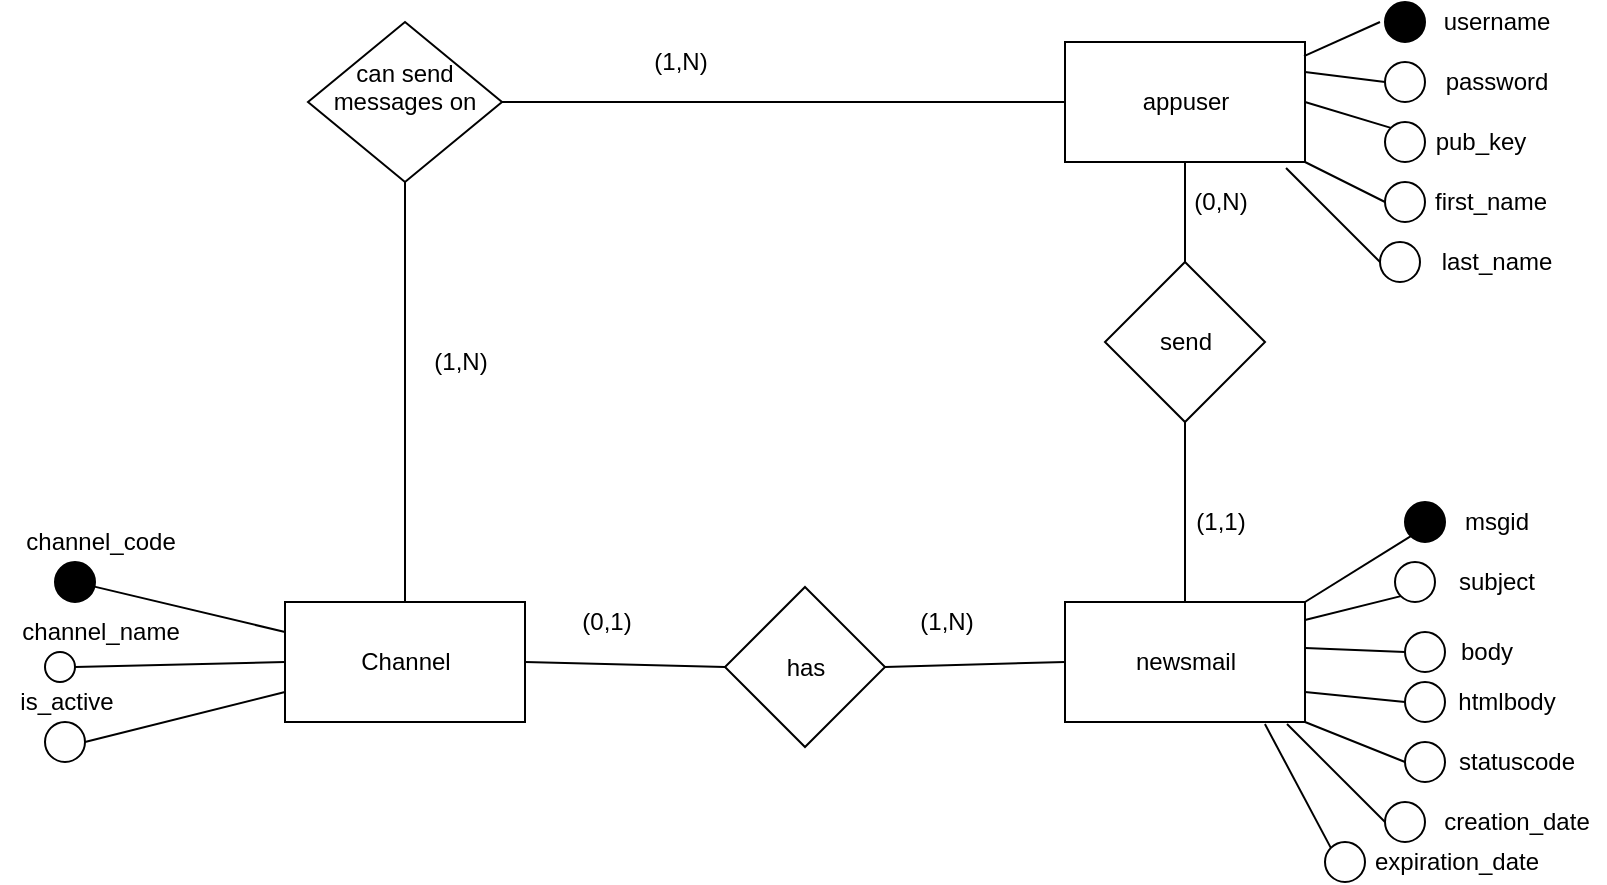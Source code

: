 <mxfile version="15.6.6" type="device"><diagram id="ebVxLZooGTtuC70QqObN" name="Page-1"><mxGraphModel dx="796" dy="481" grid="1" gridSize="10" guides="1" tooltips="1" connect="1" arrows="1" fold="1" page="1" pageScale="1" pageWidth="827" pageHeight="1169" math="0" shadow="0"><root><mxCell id="0"/><mxCell id="1" parent="0"/><mxCell id="RwBpoUnzYTCEHt-3rA9y-1" value="Channel" style="rounded=0;whiteSpace=wrap;html=1;" parent="1" vertex="1"><mxGeometry x="142.5" y="580" width="120" height="60" as="geometry"/></mxCell><mxCell id="RwBpoUnzYTCEHt-3rA9y-2" value="" style="ellipse;whiteSpace=wrap;html=1;fillColor=#000000;" parent="1" vertex="1"><mxGeometry x="27.5" y="560" width="20" height="20" as="geometry"/></mxCell><mxCell id="RwBpoUnzYTCEHt-3rA9y-3" value="channel_code" style="text;html=1;align=center;verticalAlign=middle;resizable=0;points=[];autosize=1;strokeColor=none;fillColor=none;" parent="1" vertex="1"><mxGeometry x="5" y="540" width="90" height="20" as="geometry"/></mxCell><mxCell id="RwBpoUnzYTCEHt-3rA9y-5" value="" style="endArrow=none;html=1;rounded=0;entryX=0;entryY=0.25;entryDx=0;entryDy=0;" parent="1" source="RwBpoUnzYTCEHt-3rA9y-2" target="RwBpoUnzYTCEHt-3rA9y-1" edge="1"><mxGeometry width="50" height="50" relative="1" as="geometry"><mxPoint x="382.5" y="810" as="sourcePoint"/><mxPoint x="122.5" y="660" as="targetPoint"/><Array as="points"/></mxGeometry></mxCell><mxCell id="RwBpoUnzYTCEHt-3rA9y-6" value="" style="ellipse;whiteSpace=wrap;html=1;aspect=fixed;fillColor=none;" parent="1" vertex="1"><mxGeometry x="22.5" y="605" width="15" height="15" as="geometry"/></mxCell><mxCell id="RwBpoUnzYTCEHt-3rA9y-7" value="" style="endArrow=none;html=1;rounded=0;exitX=1;exitY=0.5;exitDx=0;exitDy=0;entryX=0;entryY=0.5;entryDx=0;entryDy=0;" parent="1" source="RwBpoUnzYTCEHt-3rA9y-6" target="RwBpoUnzYTCEHt-3rA9y-1" edge="1"><mxGeometry width="50" height="50" relative="1" as="geometry"><mxPoint x="382.5" y="750" as="sourcePoint"/><mxPoint x="432.5" y="700" as="targetPoint"/></mxGeometry></mxCell><mxCell id="RwBpoUnzYTCEHt-3rA9y-8" value="channel_name" style="text;html=1;align=center;verticalAlign=middle;resizable=0;points=[];autosize=1;strokeColor=none;fillColor=none;" parent="1" vertex="1"><mxGeometry y="585" width="100" height="20" as="geometry"/></mxCell><mxCell id="RwBpoUnzYTCEHt-3rA9y-10" value="" style="ellipse;whiteSpace=wrap;html=1;aspect=fixed;fillColor=none;" parent="1" vertex="1"><mxGeometry x="22.5" y="640" width="20" height="20" as="geometry"/></mxCell><mxCell id="RwBpoUnzYTCEHt-3rA9y-13" value="" style="endArrow=none;html=1;rounded=0;exitX=1;exitY=0.5;exitDx=0;exitDy=0;entryX=0;entryY=0.75;entryDx=0;entryDy=0;" parent="1" source="RwBpoUnzYTCEHt-3rA9y-10" target="RwBpoUnzYTCEHt-3rA9y-1" edge="1"><mxGeometry width="50" height="50" relative="1" as="geometry"><mxPoint x="382.5" y="750" as="sourcePoint"/><mxPoint x="432.5" y="700" as="targetPoint"/></mxGeometry></mxCell><mxCell id="RwBpoUnzYTCEHt-3rA9y-14" value="is_active" style="text;html=1;align=center;verticalAlign=middle;resizable=0;points=[];autosize=1;strokeColor=none;fillColor=none;" parent="1" vertex="1"><mxGeometry x="2.5" y="620" width="60" height="20" as="geometry"/></mxCell><mxCell id="RwBpoUnzYTCEHt-3rA9y-15" value="newsmail" style="rounded=0;whiteSpace=wrap;html=1;fillColor=none;" parent="1" vertex="1"><mxGeometry x="532.5" y="580" width="120" height="60" as="geometry"/></mxCell><mxCell id="RwBpoUnzYTCEHt-3rA9y-16" value="" style="ellipse;whiteSpace=wrap;html=1;fillColor=#000000;" parent="1" vertex="1"><mxGeometry x="702.5" y="530" width="20" height="20" as="geometry"/></mxCell><mxCell id="RwBpoUnzYTCEHt-3rA9y-17" value="" style="endArrow=none;html=1;rounded=0;exitX=0;exitY=1;exitDx=0;exitDy=0;entryX=1;entryY=0;entryDx=0;entryDy=0;" parent="1" source="RwBpoUnzYTCEHt-3rA9y-16" target="RwBpoUnzYTCEHt-3rA9y-15" edge="1"><mxGeometry width="50" height="50" relative="1" as="geometry"><mxPoint x="422.5" y="750" as="sourcePoint"/><mxPoint x="472.5" y="700" as="targetPoint"/></mxGeometry></mxCell><mxCell id="RwBpoUnzYTCEHt-3rA9y-18" value="msgid" style="text;html=1;align=center;verticalAlign=middle;resizable=0;points=[];autosize=1;strokeColor=none;fillColor=none;" parent="1" vertex="1"><mxGeometry x="722.5" y="530" width="50" height="20" as="geometry"/></mxCell><mxCell id="RwBpoUnzYTCEHt-3rA9y-19" value="" style="ellipse;whiteSpace=wrap;html=1;aspect=fixed;fillColor=none;" parent="1" vertex="1"><mxGeometry x="697.5" y="560" width="20" height="20" as="geometry"/></mxCell><mxCell id="RwBpoUnzYTCEHt-3rA9y-20" value="" style="endArrow=none;html=1;rounded=0;exitX=0;exitY=1;exitDx=0;exitDy=0;entryX=1;entryY=0.15;entryDx=0;entryDy=0;entryPerimeter=0;" parent="1" source="RwBpoUnzYTCEHt-3rA9y-19" target="RwBpoUnzYTCEHt-3rA9y-15" edge="1"><mxGeometry width="50" height="50" relative="1" as="geometry"><mxPoint x="422.5" y="750" as="sourcePoint"/><mxPoint x="472.5" y="700" as="targetPoint"/></mxGeometry></mxCell><mxCell id="RwBpoUnzYTCEHt-3rA9y-21" value="subject" style="text;html=1;align=center;verticalAlign=middle;resizable=0;points=[];autosize=1;strokeColor=none;fillColor=none;" parent="1" vertex="1"><mxGeometry x="717.5" y="560" width="60" height="20" as="geometry"/></mxCell><mxCell id="RwBpoUnzYTCEHt-3rA9y-25" value="" style="ellipse;whiteSpace=wrap;html=1;aspect=fixed;fillColor=none;" parent="1" vertex="1"><mxGeometry x="702.5" y="595" width="20" height="20" as="geometry"/></mxCell><mxCell id="RwBpoUnzYTCEHt-3rA9y-26" value="" style="endArrow=none;html=1;rounded=0;exitX=1;exitY=0.383;exitDx=0;exitDy=0;entryX=0;entryY=0.5;entryDx=0;entryDy=0;exitPerimeter=0;" parent="1" source="RwBpoUnzYTCEHt-3rA9y-15" target="RwBpoUnzYTCEHt-3rA9y-25" edge="1"><mxGeometry width="50" height="50" relative="1" as="geometry"><mxPoint x="422.5" y="750" as="sourcePoint"/><mxPoint x="472.5" y="700" as="targetPoint"/></mxGeometry></mxCell><mxCell id="RwBpoUnzYTCEHt-3rA9y-27" value="body" style="text;html=1;align=center;verticalAlign=middle;resizable=0;points=[];autosize=1;strokeColor=none;fillColor=none;" parent="1" vertex="1"><mxGeometry x="722.5" y="595" width="40" height="20" as="geometry"/></mxCell><mxCell id="RwBpoUnzYTCEHt-3rA9y-28" value="" style="ellipse;whiteSpace=wrap;html=1;aspect=fixed;fillColor=none;" parent="1" vertex="1"><mxGeometry x="702.5" y="620" width="20" height="20" as="geometry"/></mxCell><mxCell id="RwBpoUnzYTCEHt-3rA9y-29" value="" style="endArrow=none;html=1;rounded=0;exitX=1;exitY=0.75;exitDx=0;exitDy=0;entryX=0;entryY=0.5;entryDx=0;entryDy=0;" parent="1" source="RwBpoUnzYTCEHt-3rA9y-15" target="RwBpoUnzYTCEHt-3rA9y-28" edge="1"><mxGeometry width="50" height="50" relative="1" as="geometry"><mxPoint x="422.5" y="750" as="sourcePoint"/><mxPoint x="472.5" y="700" as="targetPoint"/></mxGeometry></mxCell><mxCell id="RwBpoUnzYTCEHt-3rA9y-30" value="htmlbody" style="text;html=1;align=center;verticalAlign=middle;resizable=0;points=[];autosize=1;strokeColor=none;fillColor=none;" parent="1" vertex="1"><mxGeometry x="717.5" y="620" width="70" height="20" as="geometry"/></mxCell><mxCell id="RwBpoUnzYTCEHt-3rA9y-39" value="" style="ellipse;whiteSpace=wrap;html=1;fillColor=none;" parent="1" vertex="1"><mxGeometry x="702.5" y="650" width="20" height="20" as="geometry"/></mxCell><mxCell id="RwBpoUnzYTCEHt-3rA9y-40" value="" style="endArrow=none;html=1;rounded=0;exitX=0;exitY=0.5;exitDx=0;exitDy=0;entryX=1;entryY=1;entryDx=0;entryDy=0;" parent="1" source="RwBpoUnzYTCEHt-3rA9y-39" target="RwBpoUnzYTCEHt-3rA9y-15" edge="1"><mxGeometry width="50" height="50" relative="1" as="geometry"><mxPoint x="422.5" y="680" as="sourcePoint"/><mxPoint x="472.5" y="630" as="targetPoint"/></mxGeometry></mxCell><mxCell id="RwBpoUnzYTCEHt-3rA9y-41" value="statuscode" style="text;html=1;align=center;verticalAlign=middle;resizable=0;points=[];autosize=1;strokeColor=none;fillColor=none;" parent="1" vertex="1"><mxGeometry x="717.5" y="650" width="80" height="20" as="geometry"/></mxCell><mxCell id="RwBpoUnzYTCEHt-3rA9y-42" value="" style="ellipse;whiteSpace=wrap;html=1;aspect=fixed;fillColor=none;" parent="1" vertex="1"><mxGeometry x="692.5" y="680" width="20" height="20" as="geometry"/></mxCell><mxCell id="RwBpoUnzYTCEHt-3rA9y-43" value="" style="endArrow=none;html=1;rounded=0;exitX=0;exitY=0.5;exitDx=0;exitDy=0;entryX=0.925;entryY=1.017;entryDx=0;entryDy=0;entryPerimeter=0;" parent="1" source="RwBpoUnzYTCEHt-3rA9y-42" target="RwBpoUnzYTCEHt-3rA9y-15" edge="1"><mxGeometry width="50" height="50" relative="1" as="geometry"><mxPoint x="422.5" y="680" as="sourcePoint"/><mxPoint x="472.5" y="630" as="targetPoint"/></mxGeometry></mxCell><mxCell id="RwBpoUnzYTCEHt-3rA9y-44" value="creation_date" style="text;html=1;align=center;verticalAlign=middle;resizable=0;points=[];autosize=1;strokeColor=none;fillColor=none;" parent="1" vertex="1"><mxGeometry x="712.5" y="680" width="90" height="20" as="geometry"/></mxCell><mxCell id="RwBpoUnzYTCEHt-3rA9y-45" value="" style="ellipse;whiteSpace=wrap;html=1;aspect=fixed;fillColor=none;" parent="1" vertex="1"><mxGeometry x="662.5" y="700" width="20" height="20" as="geometry"/></mxCell><mxCell id="RwBpoUnzYTCEHt-3rA9y-46" value="" style="endArrow=none;html=1;rounded=0;exitX=0;exitY=0;exitDx=0;exitDy=0;entryX=0.833;entryY=1.017;entryDx=0;entryDy=0;entryPerimeter=0;" parent="1" source="RwBpoUnzYTCEHt-3rA9y-45" target="RwBpoUnzYTCEHt-3rA9y-15" edge="1"><mxGeometry width="50" height="50" relative="1" as="geometry"><mxPoint x="422.5" y="730" as="sourcePoint"/><mxPoint x="472.5" y="680" as="targetPoint"/></mxGeometry></mxCell><mxCell id="RwBpoUnzYTCEHt-3rA9y-47" value="expiration_date" style="text;html=1;align=center;verticalAlign=middle;resizable=0;points=[];autosize=1;strokeColor=none;fillColor=none;" parent="1" vertex="1"><mxGeometry x="677.5" y="700" width="100" height="20" as="geometry"/></mxCell><mxCell id="RwBpoUnzYTCEHt-3rA9y-48" value="has" style="rhombus;whiteSpace=wrap;html=1;fillColor=none;" parent="1" vertex="1"><mxGeometry x="362.5" y="572.5" width="80" height="80" as="geometry"/></mxCell><mxCell id="RwBpoUnzYTCEHt-3rA9y-49" value="" style="endArrow=none;html=1;rounded=0;exitX=1;exitY=0.5;exitDx=0;exitDy=0;entryX=0;entryY=0.5;entryDx=0;entryDy=0;" parent="1" source="RwBpoUnzYTCEHt-3rA9y-1" target="RwBpoUnzYTCEHt-3rA9y-48" edge="1"><mxGeometry width="50" height="50" relative="1" as="geometry"><mxPoint x="422.5" y="730" as="sourcePoint"/><mxPoint x="472.5" y="680" as="targetPoint"/></mxGeometry></mxCell><mxCell id="RwBpoUnzYTCEHt-3rA9y-50" value="(0,1)" style="text;html=1;align=center;verticalAlign=middle;resizable=0;points=[];autosize=1;strokeColor=none;fillColor=none;" parent="1" vertex="1"><mxGeometry x="282.5" y="580" width="40" height="20" as="geometry"/></mxCell><mxCell id="RwBpoUnzYTCEHt-3rA9y-51" value="" style="endArrow=none;html=1;rounded=0;exitX=0;exitY=0.5;exitDx=0;exitDy=0;entryX=1;entryY=0.5;entryDx=0;entryDy=0;" parent="1" source="RwBpoUnzYTCEHt-3rA9y-15" target="RwBpoUnzYTCEHt-3rA9y-48" edge="1"><mxGeometry width="50" height="50" relative="1" as="geometry"><mxPoint x="422.5" y="730" as="sourcePoint"/><mxPoint x="472.5" y="680" as="targetPoint"/></mxGeometry></mxCell><mxCell id="RwBpoUnzYTCEHt-3rA9y-52" value="(1,N)" style="text;html=1;align=center;verticalAlign=middle;resizable=0;points=[];autosize=1;strokeColor=none;fillColor=none;" parent="1" vertex="1"><mxGeometry x="452.5" y="580" width="40" height="20" as="geometry"/></mxCell><mxCell id="RwBpoUnzYTCEHt-3rA9y-60" value="appuser" style="rounded=0;whiteSpace=wrap;html=1;fillColor=none;" parent="1" vertex="1"><mxGeometry x="532.5" y="300" width="120" height="60" as="geometry"/></mxCell><mxCell id="RwBpoUnzYTCEHt-3rA9y-61" value="" style="ellipse;whiteSpace=wrap;html=1;aspect=fixed;fillColor=#000000;" parent="1" vertex="1"><mxGeometry x="692.5" y="280" width="20" height="20" as="geometry"/></mxCell><mxCell id="RwBpoUnzYTCEHt-3rA9y-62" value="" style="endArrow=none;html=1;rounded=0;entryX=0.996;entryY=0.117;entryDx=0;entryDy=0;entryPerimeter=0;" parent="1" target="RwBpoUnzYTCEHt-3rA9y-60" edge="1"><mxGeometry width="50" height="50" relative="1" as="geometry"><mxPoint x="690" y="290" as="sourcePoint"/><mxPoint x="539.5" y="300" as="targetPoint"/></mxGeometry></mxCell><mxCell id="RwBpoUnzYTCEHt-3rA9y-63" value="username" style="text;html=1;align=center;verticalAlign=middle;resizable=0;points=[];autosize=1;strokeColor=none;fillColor=none;" parent="1" vertex="1"><mxGeometry x="712.5" y="280" width="70" height="20" as="geometry"/></mxCell><mxCell id="RwBpoUnzYTCEHt-3rA9y-67" value="" style="ellipse;whiteSpace=wrap;html=1;aspect=fixed;fillColor=none;" parent="1" vertex="1"><mxGeometry x="692.5" y="310" width="20" height="20" as="geometry"/></mxCell><mxCell id="RwBpoUnzYTCEHt-3rA9y-68" value="" style="endArrow=none;html=1;rounded=0;exitX=0;exitY=0.5;exitDx=0;exitDy=0;entryX=1;entryY=0.25;entryDx=0;entryDy=0;" parent="1" source="RwBpoUnzYTCEHt-3rA9y-67" target="RwBpoUnzYTCEHt-3rA9y-60" edge="1"><mxGeometry width="50" height="50" relative="1" as="geometry"><mxPoint x="639.5" y="250" as="sourcePoint"/><mxPoint x="459.5" y="440" as="targetPoint"/></mxGeometry></mxCell><mxCell id="RwBpoUnzYTCEHt-3rA9y-69" value="password" style="text;html=1;align=center;verticalAlign=middle;resizable=0;points=[];autosize=1;strokeColor=none;fillColor=none;" parent="1" vertex="1"><mxGeometry x="712.5" y="310" width="70" height="20" as="geometry"/></mxCell><mxCell id="RwBpoUnzYTCEHt-3rA9y-70" value="send" style="rhombus;whiteSpace=wrap;html=1;fillColor=none;" parent="1" vertex="1"><mxGeometry x="552.5" y="410" width="80" height="80" as="geometry"/></mxCell><mxCell id="RwBpoUnzYTCEHt-3rA9y-71" value="" style="endArrow=none;html=1;rounded=0;exitX=0.5;exitY=1;exitDx=0;exitDy=0;entryX=0.5;entryY=0;entryDx=0;entryDy=0;" parent="1" source="RwBpoUnzYTCEHt-3rA9y-70" target="RwBpoUnzYTCEHt-3rA9y-15" edge="1"><mxGeometry width="50" height="50" relative="1" as="geometry"><mxPoint x="409.5" y="590" as="sourcePoint"/><mxPoint x="459.5" y="540" as="targetPoint"/></mxGeometry></mxCell><mxCell id="RwBpoUnzYTCEHt-3rA9y-72" value="" style="endArrow=none;html=1;rounded=0;exitX=0.5;exitY=1;exitDx=0;exitDy=0;" parent="1" source="RwBpoUnzYTCEHt-3rA9y-60" target="RwBpoUnzYTCEHt-3rA9y-70" edge="1"><mxGeometry width="50" height="50" relative="1" as="geometry"><mxPoint x="409.5" y="590" as="sourcePoint"/><mxPoint x="459.5" y="540" as="targetPoint"/></mxGeometry></mxCell><mxCell id="RwBpoUnzYTCEHt-3rA9y-73" value="&lt;div&gt;(0,N)&lt;/div&gt;" style="text;html=1;align=center;verticalAlign=middle;resizable=0;points=[];autosize=1;strokeColor=none;fillColor=none;" parent="1" vertex="1"><mxGeometry x="589.5" y="370" width="40" height="20" as="geometry"/></mxCell><mxCell id="RwBpoUnzYTCEHt-3rA9y-74" value="(1,1)" style="text;html=1;align=center;verticalAlign=middle;resizable=0;points=[];autosize=1;strokeColor=none;fillColor=none;" parent="1" vertex="1"><mxGeometry x="589.5" y="530" width="40" height="20" as="geometry"/></mxCell><mxCell id="RwBpoUnzYTCEHt-3rA9y-101" value="&lt;div&gt;can send messages on&lt;/div&gt;&lt;div&gt;&lt;br&gt;&lt;/div&gt;" style="rhombus;whiteSpace=wrap;html=1;fillColor=none;" parent="1" vertex="1"><mxGeometry x="154" y="290" width="97" height="80" as="geometry"/></mxCell><mxCell id="RwBpoUnzYTCEHt-3rA9y-104" value="" style="endArrow=none;html=1;rounded=0;exitX=1;exitY=0.5;exitDx=0;exitDy=0;entryX=0;entryY=0.5;entryDx=0;entryDy=0;" parent="1" source="RwBpoUnzYTCEHt-3rA9y-101" target="RwBpoUnzYTCEHt-3rA9y-60" edge="1"><mxGeometry width="50" height="50" relative="1" as="geometry"><mxPoint x="409.5" y="530" as="sourcePoint"/><mxPoint x="459.5" y="480" as="targetPoint"/></mxGeometry></mxCell><mxCell id="RwBpoUnzYTCEHt-3rA9y-106" value="" style="endArrow=none;html=1;rounded=0;exitX=0.5;exitY=1;exitDx=0;exitDy=0;entryX=0.5;entryY=0;entryDx=0;entryDy=0;" parent="1" source="RwBpoUnzYTCEHt-3rA9y-101" target="RwBpoUnzYTCEHt-3rA9y-1" edge="1"><mxGeometry width="50" height="50" relative="1" as="geometry"><mxPoint x="409.5" y="530" as="sourcePoint"/><mxPoint x="459.5" y="480" as="targetPoint"/></mxGeometry></mxCell><mxCell id="RwBpoUnzYTCEHt-3rA9y-107" value="(1,N)" style="text;html=1;align=center;verticalAlign=middle;resizable=0;points=[];autosize=1;strokeColor=none;fillColor=none;" parent="1" vertex="1"><mxGeometry x="319.5" y="300" width="40" height="20" as="geometry"/></mxCell><mxCell id="RwBpoUnzYTCEHt-3rA9y-108" value="(1,N)" style="text;html=1;align=center;verticalAlign=middle;resizable=0;points=[];autosize=1;strokeColor=none;fillColor=none;" parent="1" vertex="1"><mxGeometry x="209.5" y="450" width="40" height="20" as="geometry"/></mxCell><mxCell id="TZ32PRpcGcA42I-R8MZV-19" value="" style="ellipse;whiteSpace=wrap;html=1;aspect=fixed;" parent="1" vertex="1"><mxGeometry x="692.5" y="340" width="20" height="20" as="geometry"/></mxCell><mxCell id="TZ32PRpcGcA42I-R8MZV-20" value="" style="endArrow=none;html=1;rounded=0;entryX=1;entryY=0.5;entryDx=0;entryDy=0;exitX=0;exitY=0;exitDx=0;exitDy=0;" parent="1" source="TZ32PRpcGcA42I-R8MZV-19" target="RwBpoUnzYTCEHt-3rA9y-60" edge="1"><mxGeometry width="50" height="50" relative="1" as="geometry"><mxPoint x="690" y="340" as="sourcePoint"/><mxPoint x="660" y="220" as="targetPoint"/></mxGeometry></mxCell><mxCell id="TZ32PRpcGcA42I-R8MZV-21" value="&lt;div&gt;pub_key&lt;/div&gt;" style="text;html=1;align=center;verticalAlign=middle;resizable=0;points=[];autosize=1;strokeColor=none;fillColor=none;" parent="1" vertex="1"><mxGeometry x="710" y="340" width="60" height="20" as="geometry"/></mxCell><mxCell id="TZ32PRpcGcA42I-R8MZV-22" value="" style="ellipse;whiteSpace=wrap;html=1;aspect=fixed;" parent="1" vertex="1"><mxGeometry x="692.5" y="370" width="20" height="20" as="geometry"/></mxCell><mxCell id="TZ32PRpcGcA42I-R8MZV-23" value="" style="endArrow=none;html=1;rounded=0;exitX=0;exitY=0.5;exitDx=0;exitDy=0;entryX=1;entryY=1;entryDx=0;entryDy=0;" parent="1" source="TZ32PRpcGcA42I-R8MZV-22" target="RwBpoUnzYTCEHt-3rA9y-60" edge="1"><mxGeometry width="50" height="50" relative="1" as="geometry"><mxPoint x="610" y="270" as="sourcePoint"/><mxPoint x="660" y="220" as="targetPoint"/></mxGeometry></mxCell><mxCell id="TZ32PRpcGcA42I-R8MZV-24" value="first_name" style="text;html=1;align=center;verticalAlign=middle;resizable=0;points=[];autosize=1;strokeColor=none;fillColor=none;" parent="1" vertex="1"><mxGeometry x="710" y="370" width="70" height="20" as="geometry"/></mxCell><mxCell id="TZ32PRpcGcA42I-R8MZV-26" value="" style="ellipse;whiteSpace=wrap;html=1;aspect=fixed;" parent="1" vertex="1"><mxGeometry x="690" y="400" width="20" height="20" as="geometry"/></mxCell><mxCell id="TZ32PRpcGcA42I-R8MZV-27" value="" style="endArrow=none;html=1;rounded=0;exitX=0;exitY=0.5;exitDx=0;exitDy=0;entryX=0.921;entryY=1.05;entryDx=0;entryDy=0;entryPerimeter=0;" parent="1" source="TZ32PRpcGcA42I-R8MZV-26" target="RwBpoUnzYTCEHt-3rA9y-60" edge="1"><mxGeometry width="50" height="50" relative="1" as="geometry"><mxPoint x="610" y="270" as="sourcePoint"/><mxPoint x="660" y="220" as="targetPoint"/></mxGeometry></mxCell><mxCell id="TZ32PRpcGcA42I-R8MZV-28" value="last_name" style="text;html=1;align=center;verticalAlign=middle;resizable=0;points=[];autosize=1;strokeColor=none;fillColor=none;" parent="1" vertex="1"><mxGeometry x="712.5" y="400" width="70" height="20" as="geometry"/></mxCell></root></mxGraphModel></diagram></mxfile>